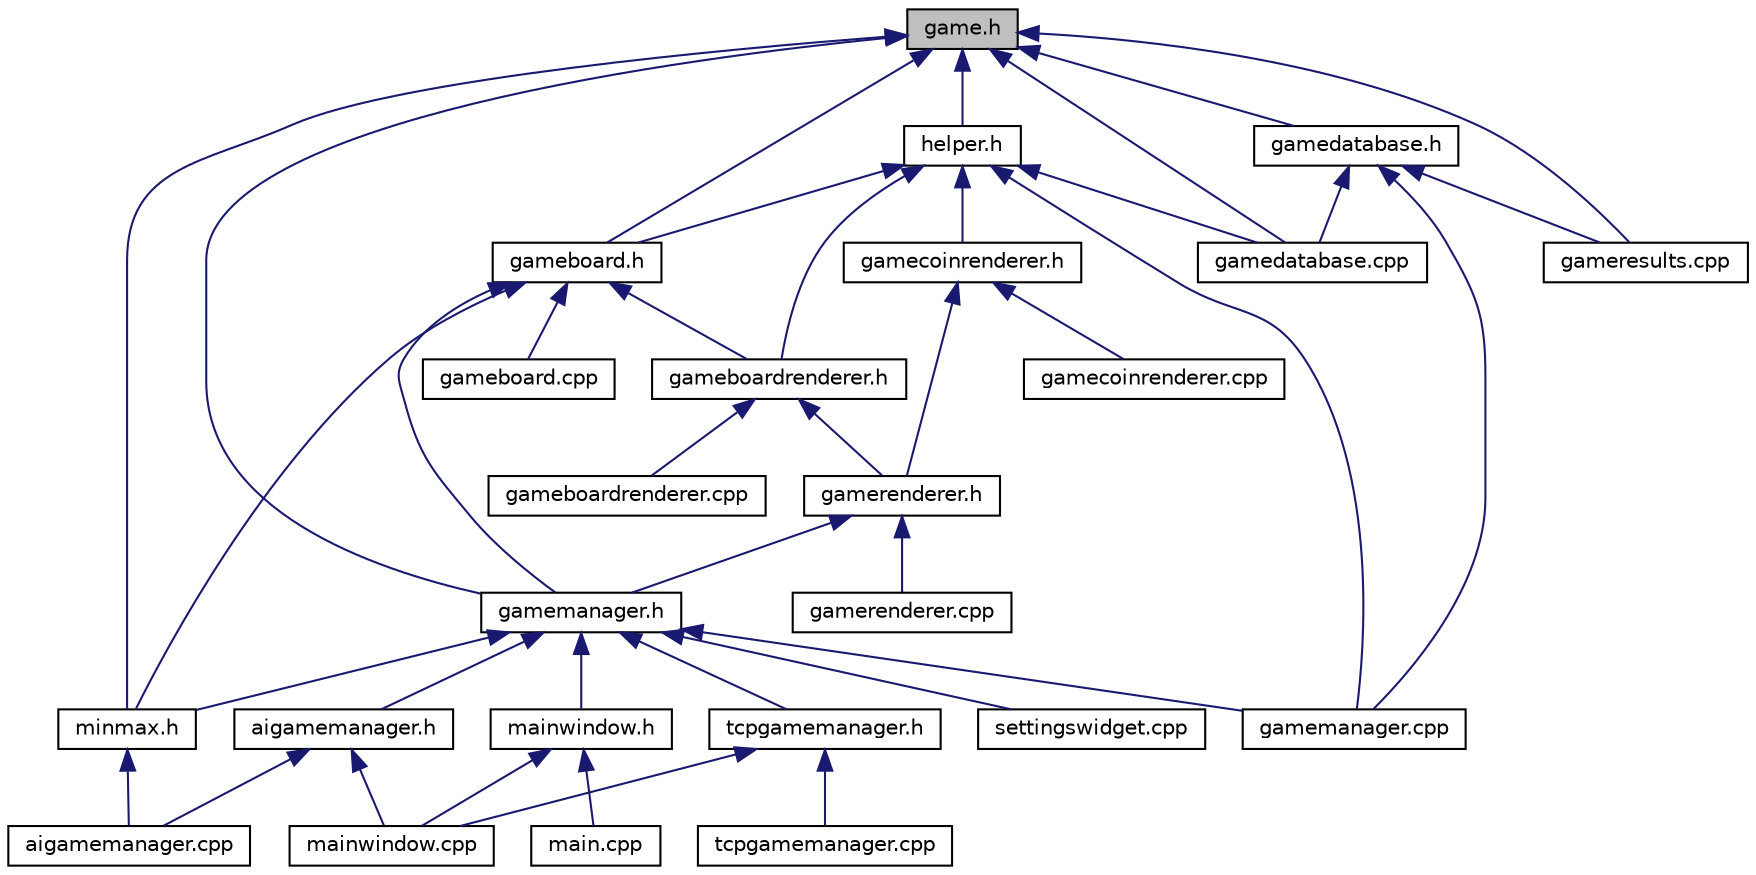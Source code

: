 digraph "game.h"
{
  edge [fontname="Helvetica",fontsize="10",labelfontname="Helvetica",labelfontsize="10"];
  node [fontname="Helvetica",fontsize="10",shape=record];
  Node1 [label="game.h",height=0.2,width=0.4,color="black", fillcolor="grey75", style="filled" fontcolor="black"];
  Node1 -> Node2 [dir="back",color="midnightblue",fontsize="10",style="solid",fontname="Helvetica"];
  Node2 [label="gamemanager.h",height=0.2,width=0.4,color="black", fillcolor="white", style="filled",URL="$gamemanager_8h.html"];
  Node2 -> Node3 [dir="back",color="midnightblue",fontsize="10",style="solid",fontname="Helvetica"];
  Node3 [label="aigamemanager.h",height=0.2,width=0.4,color="black", fillcolor="white", style="filled",URL="$aigamemanager_8h.html"];
  Node3 -> Node4 [dir="back",color="midnightblue",fontsize="10",style="solid",fontname="Helvetica"];
  Node4 [label="aigamemanager.cpp",height=0.2,width=0.4,color="black", fillcolor="white", style="filled",URL="$aigamemanager_8cpp.html"];
  Node3 -> Node5 [dir="back",color="midnightblue",fontsize="10",style="solid",fontname="Helvetica"];
  Node5 [label="mainwindow.cpp",height=0.2,width=0.4,color="black", fillcolor="white", style="filled",URL="$mainwindow_8cpp.html"];
  Node2 -> Node6 [dir="back",color="midnightblue",fontsize="10",style="solid",fontname="Helvetica"];
  Node6 [label="minmax.h",height=0.2,width=0.4,color="black", fillcolor="white", style="filled",URL="$minmax_8h.html"];
  Node6 -> Node4 [dir="back",color="midnightblue",fontsize="10",style="solid",fontname="Helvetica"];
  Node2 -> Node7 [dir="back",color="midnightblue",fontsize="10",style="solid",fontname="Helvetica"];
  Node7 [label="gamemanager.cpp",height=0.2,width=0.4,color="black", fillcolor="white", style="filled",URL="$gamemanager_8cpp.html"];
  Node2 -> Node8 [dir="back",color="midnightblue",fontsize="10",style="solid",fontname="Helvetica"];
  Node8 [label="mainwindow.h",height=0.2,width=0.4,color="black", fillcolor="white", style="filled",URL="$mainwindow_8h.html"];
  Node8 -> Node9 [dir="back",color="midnightblue",fontsize="10",style="solid",fontname="Helvetica"];
  Node9 [label="main.cpp",height=0.2,width=0.4,color="black", fillcolor="white", style="filled",URL="$main_8cpp.html"];
  Node8 -> Node5 [dir="back",color="midnightblue",fontsize="10",style="solid",fontname="Helvetica"];
  Node2 -> Node10 [dir="back",color="midnightblue",fontsize="10",style="solid",fontname="Helvetica"];
  Node10 [label="tcpgamemanager.h",height=0.2,width=0.4,color="black", fillcolor="white", style="filled",URL="$tcpgamemanager_8h.html"];
  Node10 -> Node5 [dir="back",color="midnightblue",fontsize="10",style="solid",fontname="Helvetica"];
  Node10 -> Node11 [dir="back",color="midnightblue",fontsize="10",style="solid",fontname="Helvetica"];
  Node11 [label="tcpgamemanager.cpp",height=0.2,width=0.4,color="black", fillcolor="white", style="filled",URL="$tcpgamemanager_8cpp.html"];
  Node2 -> Node12 [dir="back",color="midnightblue",fontsize="10",style="solid",fontname="Helvetica"];
  Node12 [label="settingswidget.cpp",height=0.2,width=0.4,color="black", fillcolor="white", style="filled",URL="$settingswidget_8cpp.html"];
  Node1 -> Node13 [dir="back",color="midnightblue",fontsize="10",style="solid",fontname="Helvetica"];
  Node13 [label="gameboard.h",height=0.2,width=0.4,color="black", fillcolor="white", style="filled",URL="$gameboard_8h.html"];
  Node13 -> Node2 [dir="back",color="midnightblue",fontsize="10",style="solid",fontname="Helvetica"];
  Node13 -> Node14 [dir="back",color="midnightblue",fontsize="10",style="solid",fontname="Helvetica"];
  Node14 [label="gameboardrenderer.h",height=0.2,width=0.4,color="black", fillcolor="white", style="filled",URL="$gameboardrenderer_8h.html"];
  Node14 -> Node15 [dir="back",color="midnightblue",fontsize="10",style="solid",fontname="Helvetica"];
  Node15 [label="gamerenderer.h",height=0.2,width=0.4,color="black", fillcolor="white", style="filled",URL="$gamerenderer_8h.html"];
  Node15 -> Node2 [dir="back",color="midnightblue",fontsize="10",style="solid",fontname="Helvetica"];
  Node15 -> Node16 [dir="back",color="midnightblue",fontsize="10",style="solid",fontname="Helvetica"];
  Node16 [label="gamerenderer.cpp",height=0.2,width=0.4,color="black", fillcolor="white", style="filled",URL="$gamerenderer_8cpp.html"];
  Node14 -> Node17 [dir="back",color="midnightblue",fontsize="10",style="solid",fontname="Helvetica"];
  Node17 [label="gameboardrenderer.cpp",height=0.2,width=0.4,color="black", fillcolor="white", style="filled",URL="$gameboardrenderer_8cpp.html"];
  Node13 -> Node6 [dir="back",color="midnightblue",fontsize="10",style="solid",fontname="Helvetica"];
  Node13 -> Node18 [dir="back",color="midnightblue",fontsize="10",style="solid",fontname="Helvetica"];
  Node18 [label="gameboard.cpp",height=0.2,width=0.4,color="black", fillcolor="white", style="filled",URL="$gameboard_8cpp.html"];
  Node1 -> Node19 [dir="back",color="midnightblue",fontsize="10",style="solid",fontname="Helvetica"];
  Node19 [label="helper.h",height=0.2,width=0.4,color="black", fillcolor="white", style="filled",URL="$helper_8h.html"];
  Node19 -> Node13 [dir="back",color="midnightblue",fontsize="10",style="solid",fontname="Helvetica"];
  Node19 -> Node14 [dir="back",color="midnightblue",fontsize="10",style="solid",fontname="Helvetica"];
  Node19 -> Node20 [dir="back",color="midnightblue",fontsize="10",style="solid",fontname="Helvetica"];
  Node20 [label="gamecoinrenderer.h",height=0.2,width=0.4,color="black", fillcolor="white", style="filled",URL="$gamecoinrenderer_8h.html"];
  Node20 -> Node15 [dir="back",color="midnightblue",fontsize="10",style="solid",fontname="Helvetica"];
  Node20 -> Node21 [dir="back",color="midnightblue",fontsize="10",style="solid",fontname="Helvetica"];
  Node21 [label="gamecoinrenderer.cpp",height=0.2,width=0.4,color="black", fillcolor="white", style="filled",URL="$gamecoinrenderer_8cpp.html"];
  Node19 -> Node22 [dir="back",color="midnightblue",fontsize="10",style="solid",fontname="Helvetica"];
  Node22 [label="gamedatabase.cpp",height=0.2,width=0.4,color="black", fillcolor="white", style="filled",URL="$gamedatabase_8cpp.html"];
  Node19 -> Node7 [dir="back",color="midnightblue",fontsize="10",style="solid",fontname="Helvetica"];
  Node1 -> Node6 [dir="back",color="midnightblue",fontsize="10",style="solid",fontname="Helvetica"];
  Node1 -> Node22 [dir="back",color="midnightblue",fontsize="10",style="solid",fontname="Helvetica"];
  Node1 -> Node23 [dir="back",color="midnightblue",fontsize="10",style="solid",fontname="Helvetica"];
  Node23 [label="gamedatabase.h",height=0.2,width=0.4,color="black", fillcolor="white", style="filled",URL="$gamedatabase_8h.html"];
  Node23 -> Node22 [dir="back",color="midnightblue",fontsize="10",style="solid",fontname="Helvetica"];
  Node23 -> Node7 [dir="back",color="midnightblue",fontsize="10",style="solid",fontname="Helvetica"];
  Node23 -> Node24 [dir="back",color="midnightblue",fontsize="10",style="solid",fontname="Helvetica"];
  Node24 [label="gameresults.cpp",height=0.2,width=0.4,color="black", fillcolor="white", style="filled",URL="$gameresults_8cpp.html"];
  Node1 -> Node24 [dir="back",color="midnightblue",fontsize="10",style="solid",fontname="Helvetica"];
}
